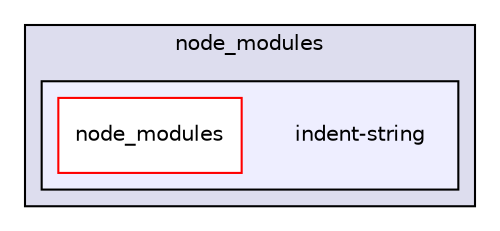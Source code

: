 digraph "gulp-src/node_modules/gulp-uglify/node_modules/gulp-util/node_modules/dateformat/node_modules/meow/node_modules/redent/node_modules/indent-string" {
  compound=true
  node [ fontsize="10", fontname="Helvetica"];
  edge [ labelfontsize="10", labelfontname="Helvetica"];
  subgraph clusterdir_a154a9f9911462a6cfdc5acc2756e596 {
    graph [ bgcolor="#ddddee", pencolor="black", label="node_modules" fontname="Helvetica", fontsize="10", URL="dir_a154a9f9911462a6cfdc5acc2756e596.html"]
  subgraph clusterdir_16fa6c7da09cccd008626d2349343b7a {
    graph [ bgcolor="#eeeeff", pencolor="black", label="" URL="dir_16fa6c7da09cccd008626d2349343b7a.html"];
    dir_16fa6c7da09cccd008626d2349343b7a [shape=plaintext label="indent-string"];
    dir_005abb9ac6e634714f9dd24af625a074 [shape=box label="node_modules" color="red" fillcolor="white" style="filled" URL="dir_005abb9ac6e634714f9dd24af625a074.html"];
  }
  }
}

